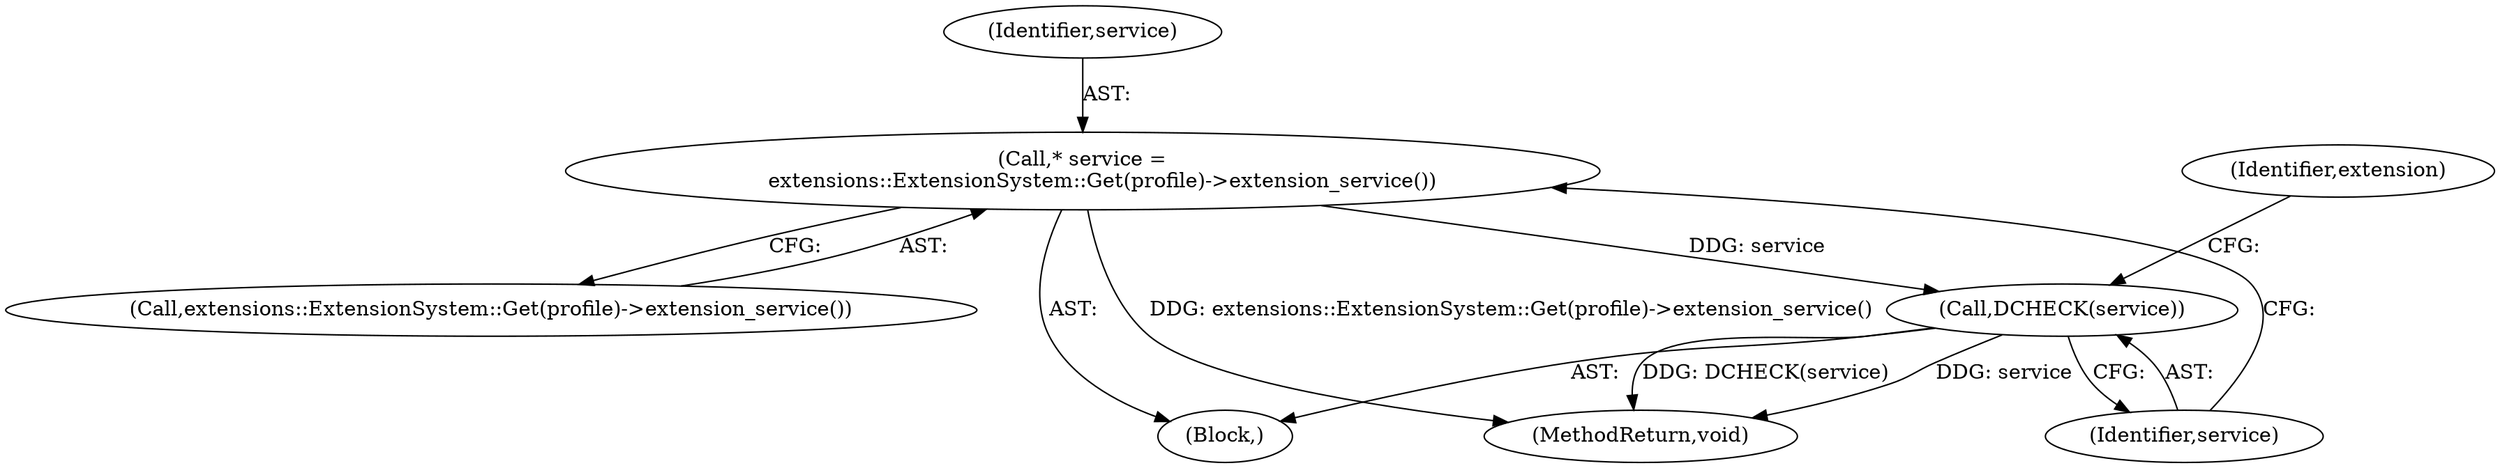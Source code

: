 digraph "1_Chrome_db93178bcaaf7e99ebb18bd51fa99b2feaf47e1f_1@pointer" {
"1000107" [label="(Call,* service =\n      extensions::ExtensionSystem::Get(profile)->extension_service())"];
"1000110" [label="(Call,DCHECK(service))"];
"1000109" [label="(Call,extensions::ExtensionSystem::Get(profile)->extension_service())"];
"1000108" [label="(Identifier,service)"];
"1000114" [label="(Identifier,extension)"];
"1000111" [label="(Identifier,service)"];
"1000110" [label="(Call,DCHECK(service))"];
"1000103" [label="(Block,)"];
"1000107" [label="(Call,* service =\n      extensions::ExtensionSystem::Get(profile)->extension_service())"];
"1000137" [label="(MethodReturn,void)"];
"1000107" -> "1000103"  [label="AST: "];
"1000107" -> "1000109"  [label="CFG: "];
"1000108" -> "1000107"  [label="AST: "];
"1000109" -> "1000107"  [label="AST: "];
"1000111" -> "1000107"  [label="CFG: "];
"1000107" -> "1000137"  [label="DDG: extensions::ExtensionSystem::Get(profile)->extension_service()"];
"1000107" -> "1000110"  [label="DDG: service"];
"1000110" -> "1000103"  [label="AST: "];
"1000110" -> "1000111"  [label="CFG: "];
"1000111" -> "1000110"  [label="AST: "];
"1000114" -> "1000110"  [label="CFG: "];
"1000110" -> "1000137"  [label="DDG: DCHECK(service)"];
"1000110" -> "1000137"  [label="DDG: service"];
}
